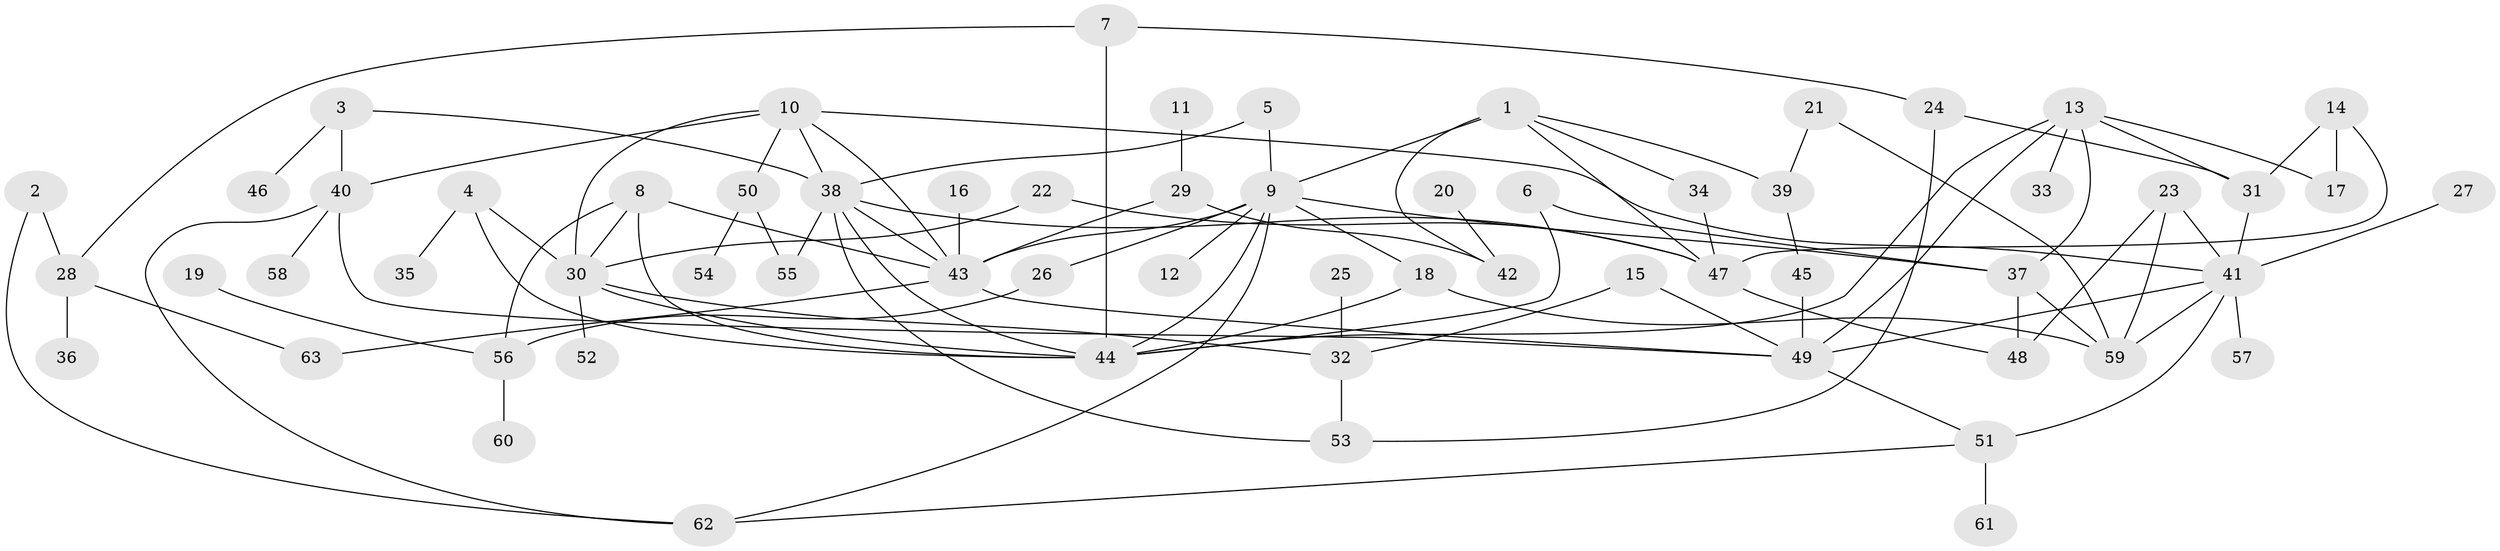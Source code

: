 // original degree distribution, {5: 0.05555555555555555, 2: 0.30158730158730157, 7: 0.047619047619047616, 6: 0.015873015873015872, 3: 0.18253968253968253, 4: 0.12698412698412698, 1: 0.2698412698412698}
// Generated by graph-tools (version 1.1) at 2025/25/03/09/25 03:25:25]
// undirected, 63 vertices, 101 edges
graph export_dot {
graph [start="1"]
  node [color=gray90,style=filled];
  1;
  2;
  3;
  4;
  5;
  6;
  7;
  8;
  9;
  10;
  11;
  12;
  13;
  14;
  15;
  16;
  17;
  18;
  19;
  20;
  21;
  22;
  23;
  24;
  25;
  26;
  27;
  28;
  29;
  30;
  31;
  32;
  33;
  34;
  35;
  36;
  37;
  38;
  39;
  40;
  41;
  42;
  43;
  44;
  45;
  46;
  47;
  48;
  49;
  50;
  51;
  52;
  53;
  54;
  55;
  56;
  57;
  58;
  59;
  60;
  61;
  62;
  63;
  1 -- 9 [weight=2.0];
  1 -- 34 [weight=1.0];
  1 -- 39 [weight=1.0];
  1 -- 42 [weight=1.0];
  1 -- 47 [weight=1.0];
  2 -- 28 [weight=1.0];
  2 -- 62 [weight=1.0];
  3 -- 38 [weight=1.0];
  3 -- 40 [weight=1.0];
  3 -- 46 [weight=1.0];
  4 -- 30 [weight=1.0];
  4 -- 35 [weight=1.0];
  4 -- 44 [weight=1.0];
  5 -- 9 [weight=1.0];
  5 -- 38 [weight=1.0];
  6 -- 37 [weight=1.0];
  6 -- 44 [weight=1.0];
  7 -- 24 [weight=1.0];
  7 -- 28 [weight=1.0];
  7 -- 44 [weight=1.0];
  8 -- 30 [weight=1.0];
  8 -- 43 [weight=1.0];
  8 -- 44 [weight=1.0];
  8 -- 56 [weight=1.0];
  9 -- 12 [weight=1.0];
  9 -- 18 [weight=1.0];
  9 -- 26 [weight=1.0];
  9 -- 37 [weight=1.0];
  9 -- 43 [weight=1.0];
  9 -- 44 [weight=1.0];
  9 -- 62 [weight=1.0];
  10 -- 30 [weight=1.0];
  10 -- 38 [weight=1.0];
  10 -- 40 [weight=1.0];
  10 -- 41 [weight=1.0];
  10 -- 43 [weight=1.0];
  10 -- 50 [weight=1.0];
  11 -- 29 [weight=1.0];
  13 -- 17 [weight=1.0];
  13 -- 31 [weight=1.0];
  13 -- 33 [weight=1.0];
  13 -- 37 [weight=1.0];
  13 -- 44 [weight=1.0];
  13 -- 49 [weight=1.0];
  14 -- 17 [weight=1.0];
  14 -- 31 [weight=1.0];
  14 -- 47 [weight=1.0];
  15 -- 32 [weight=1.0];
  15 -- 49 [weight=1.0];
  16 -- 43 [weight=1.0];
  18 -- 44 [weight=1.0];
  18 -- 59 [weight=1.0];
  19 -- 56 [weight=1.0];
  20 -- 42 [weight=1.0];
  21 -- 39 [weight=1.0];
  21 -- 59 [weight=1.0];
  22 -- 30 [weight=1.0];
  22 -- 47 [weight=1.0];
  23 -- 41 [weight=1.0];
  23 -- 48 [weight=1.0];
  23 -- 59 [weight=1.0];
  24 -- 31 [weight=1.0];
  24 -- 53 [weight=1.0];
  25 -- 32 [weight=1.0];
  26 -- 56 [weight=1.0];
  27 -- 41 [weight=1.0];
  28 -- 36 [weight=1.0];
  28 -- 63 [weight=1.0];
  29 -- 42 [weight=1.0];
  29 -- 43 [weight=1.0];
  30 -- 32 [weight=1.0];
  30 -- 44 [weight=1.0];
  30 -- 52 [weight=1.0];
  31 -- 41 [weight=1.0];
  32 -- 53 [weight=1.0];
  34 -- 47 [weight=1.0];
  37 -- 48 [weight=1.0];
  37 -- 59 [weight=1.0];
  38 -- 43 [weight=1.0];
  38 -- 44 [weight=1.0];
  38 -- 47 [weight=1.0];
  38 -- 53 [weight=1.0];
  38 -- 55 [weight=1.0];
  39 -- 45 [weight=1.0];
  40 -- 49 [weight=1.0];
  40 -- 58 [weight=1.0];
  40 -- 62 [weight=1.0];
  41 -- 49 [weight=1.0];
  41 -- 51 [weight=2.0];
  41 -- 57 [weight=1.0];
  41 -- 59 [weight=1.0];
  43 -- 49 [weight=1.0];
  43 -- 63 [weight=1.0];
  45 -- 49 [weight=1.0];
  47 -- 48 [weight=1.0];
  49 -- 51 [weight=1.0];
  50 -- 54 [weight=1.0];
  50 -- 55 [weight=1.0];
  51 -- 61 [weight=1.0];
  51 -- 62 [weight=1.0];
  56 -- 60 [weight=1.0];
}

